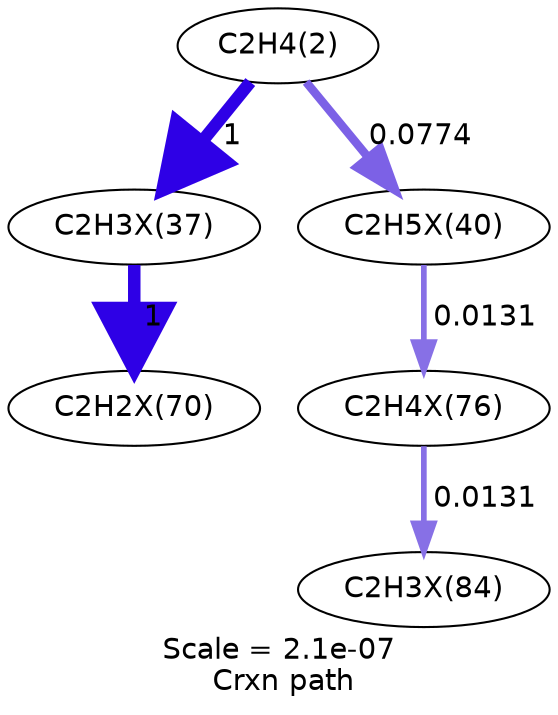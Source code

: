 digraph reaction_paths {
center=1;
s5 -> s50[fontname="Helvetica", style="setlinewidth(6)", arrowsize=3, color="0.7, 1.5, 0.9"
, label=" 1"];
s5 -> s51[fontname="Helvetica", style="setlinewidth(4.07)", arrowsize=2.03, color="0.7, 0.577, 0.9"
, label=" 0.0774"];
s50 -> s54[fontname="Helvetica", style="setlinewidth(6)", arrowsize=3, color="0.7, 1.5, 0.9"
, label=" 1"];
s51 -> s55[fontname="Helvetica", style="setlinewidth(2.73)", arrowsize=1.36, color="0.7, 0.513, 0.9"
, label=" 0.0131"];
s55 -> s59[fontname="Helvetica", style="setlinewidth(2.73)", arrowsize=1.36, color="0.7, 0.513, 0.9"
, label=" 0.0131"];
s5 [ fontname="Helvetica", label="C2H4(2)"];
s50 [ fontname="Helvetica", label="C2H3X(37)"];
s51 [ fontname="Helvetica", label="C2H5X(40)"];
s54 [ fontname="Helvetica", label="C2H2X(70)"];
s55 [ fontname="Helvetica", label="C2H4X(76)"];
s59 [ fontname="Helvetica", label="C2H3X(84)"];
 label = "Scale = 2.1e-07\l Crxn path";
 fontname = "Helvetica";
}
